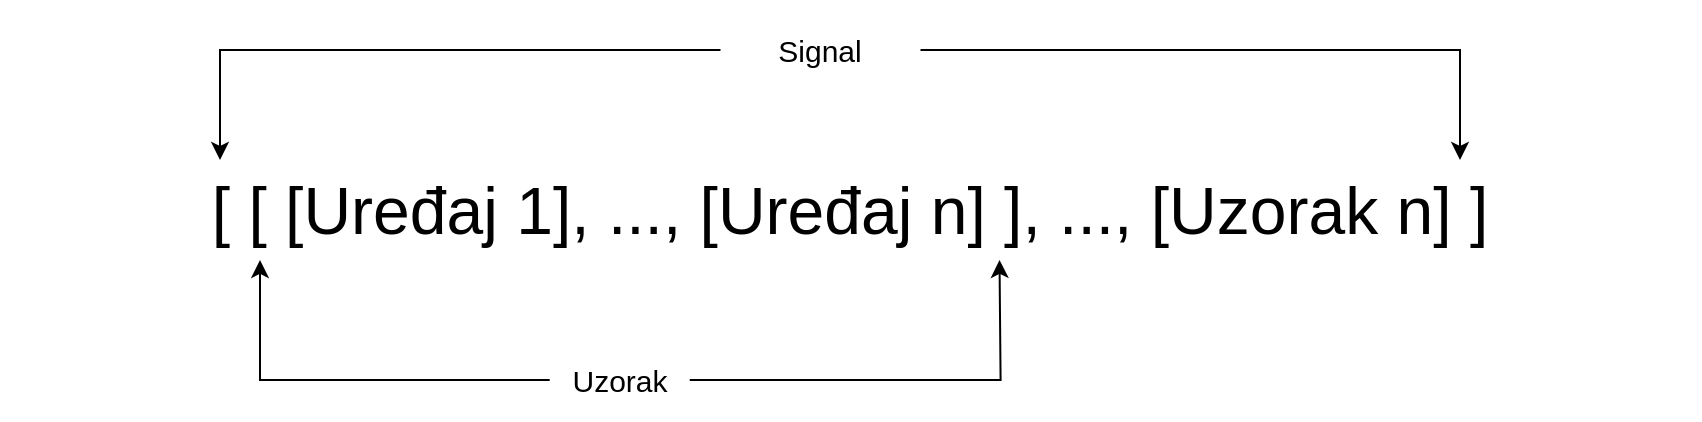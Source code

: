 <mxfile version="14.7.0" type="device"><diagram id="J2DWyr_q-OhLjHBvCKu1" name="Page-1"><mxGraphModel dx="2272" dy="803" grid="1" gridSize="10" guides="1" tooltips="1" connect="1" arrows="1" fold="1" page="1" pageScale="1" pageWidth="850" pageHeight="1100" math="0" shadow="0"><root><mxCell id="0"/><mxCell id="1" parent="0"/><mxCell id="N-WcceQrq_D9J0aU3nQE-1" value="&lt;font style=&quot;font-size: 33px&quot;&gt;[ [ [Uređaj 1], ..., [Uređaj n] ], ..., [Uzorak n] ]&lt;/font&gt;" style="text;html=1;strokeColor=none;fillColor=none;align=center;verticalAlign=middle;whiteSpace=wrap;rounded=0;" vertex="1" parent="1"><mxGeometry x="-120" y="400" width="850" height="110" as="geometry"/></mxCell><mxCell id="N-WcceQrq_D9J0aU3nQE-3" style="edgeStyle=orthogonalEdgeStyle;rounded=0;orthogonalLoop=1;jettySize=auto;html=1;exitX=0;exitY=0.5;exitDx=0;exitDy=0;" edge="1" parent="1" source="N-WcceQrq_D9J0aU3nQE-2"><mxGeometry relative="1" as="geometry"><mxPoint x="-10" y="430" as="targetPoint"/><Array as="points"><mxPoint x="-10" y="375"/><mxPoint x="-10" y="430"/></Array></mxGeometry></mxCell><mxCell id="N-WcceQrq_D9J0aU3nQE-4" style="edgeStyle=orthogonalEdgeStyle;rounded=0;orthogonalLoop=1;jettySize=auto;html=1;exitX=1;exitY=0.5;exitDx=0;exitDy=0;" edge="1" parent="1" source="N-WcceQrq_D9J0aU3nQE-2"><mxGeometry relative="1" as="geometry"><mxPoint x="610" y="430" as="targetPoint"/><Array as="points"><mxPoint x="610" y="375"/><mxPoint x="610" y="430"/></Array></mxGeometry></mxCell><mxCell id="N-WcceQrq_D9J0aU3nQE-2" value="&lt;font style=&quot;font-size: 15px&quot;&gt;Signal&lt;/font&gt;" style="text;html=1;strokeColor=none;fillColor=none;align=center;verticalAlign=middle;whiteSpace=wrap;rounded=0;" vertex="1" parent="1"><mxGeometry x="240.25" y="350" width="100" height="50" as="geometry"/></mxCell><mxCell id="N-WcceQrq_D9J0aU3nQE-6" style="edgeStyle=orthogonalEdgeStyle;rounded=0;orthogonalLoop=1;jettySize=auto;html=1;exitX=0;exitY=0.5;exitDx=0;exitDy=0;entryX=0.259;entryY=0.727;entryDx=0;entryDy=0;entryPerimeter=0;" edge="1" parent="1" source="N-WcceQrq_D9J0aU3nQE-5"><mxGeometry relative="1" as="geometry"><mxPoint x="10.0" y="479.97" as="targetPoint"/><Array as="points"><mxPoint x="9.85" y="540"/></Array></mxGeometry></mxCell><mxCell id="N-WcceQrq_D9J0aU3nQE-7" style="edgeStyle=orthogonalEdgeStyle;rounded=0;orthogonalLoop=1;jettySize=auto;html=1;exitX=1;exitY=0.5;exitDx=0;exitDy=0;entryX=0.694;entryY=0.727;entryDx=0;entryDy=0;entryPerimeter=0;" edge="1" parent="1" source="N-WcceQrq_D9J0aU3nQE-5"><mxGeometry relative="1" as="geometry"><mxPoint x="379.75" y="479.97" as="targetPoint"/></mxGeometry></mxCell><mxCell id="N-WcceQrq_D9J0aU3nQE-5" value="&lt;font style=&quot;font-size: 15px&quot;&gt;Uzorak&lt;/font&gt;" style="text;html=1;strokeColor=none;fillColor=none;align=center;verticalAlign=middle;whiteSpace=wrap;rounded=0;" vertex="1" parent="1"><mxGeometry x="154.85" y="520" width="70" height="40" as="geometry"/></mxCell></root></mxGraphModel></diagram></mxfile>